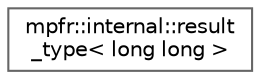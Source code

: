 digraph "类继承关系图"
{
 // LATEX_PDF_SIZE
  bgcolor="transparent";
  edge [fontname=Helvetica,fontsize=10,labelfontname=Helvetica,labelfontsize=10];
  node [fontname=Helvetica,fontsize=10,shape=box,height=0.2,width=0.4];
  rankdir="LR";
  Node0 [id="Node000000",label="mpfr::internal::result\l_type\< long long \>",height=0.2,width=0.4,color="grey40", fillcolor="white", style="filled",URL="$structmpfr_1_1internal_1_1result__type_3_01long_01long_01_4.html",tooltip=" "];
}
